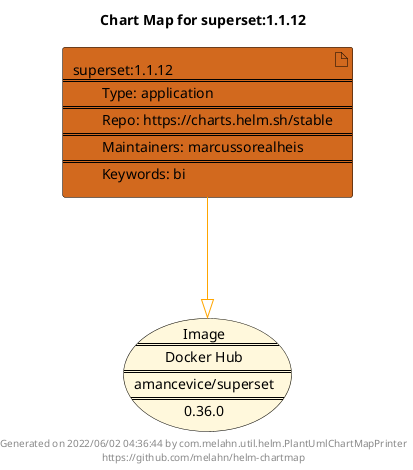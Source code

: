 @startuml
skinparam linetype ortho
skinparam backgroundColor white
skinparam usecaseBorderColor black
skinparam usecaseArrowColor LightSlateGray
skinparam artifactBorderColor black
skinparam artifactArrowColor LightSlateGray

title Chart Map for superset:1.1.12

'There is one referenced Helm Chart
artifact "superset:1.1.12\n====\n\tType: application\n====\n\tRepo: https://charts.helm.sh/stable\n====\n\tMaintainers: marcussorealheis\n====\n\tKeywords: bi" as superset_1_1_12 #Chocolate

'There is one referenced Docker Image
usecase "Image\n====\nDocker Hub\n====\namancevice/superset\n====\n0.36.0" as amancevice_superset_0_36_0 #Cornsilk

'Chart Dependencies
superset_1_1_12--[#orange]-|>amancevice_superset_0_36_0

center footer Generated on 2022/06/02 04:36:44 by com.melahn.util.helm.PlantUmlChartMapPrinter\nhttps://github.com/melahn/helm-chartmap
@enduml
